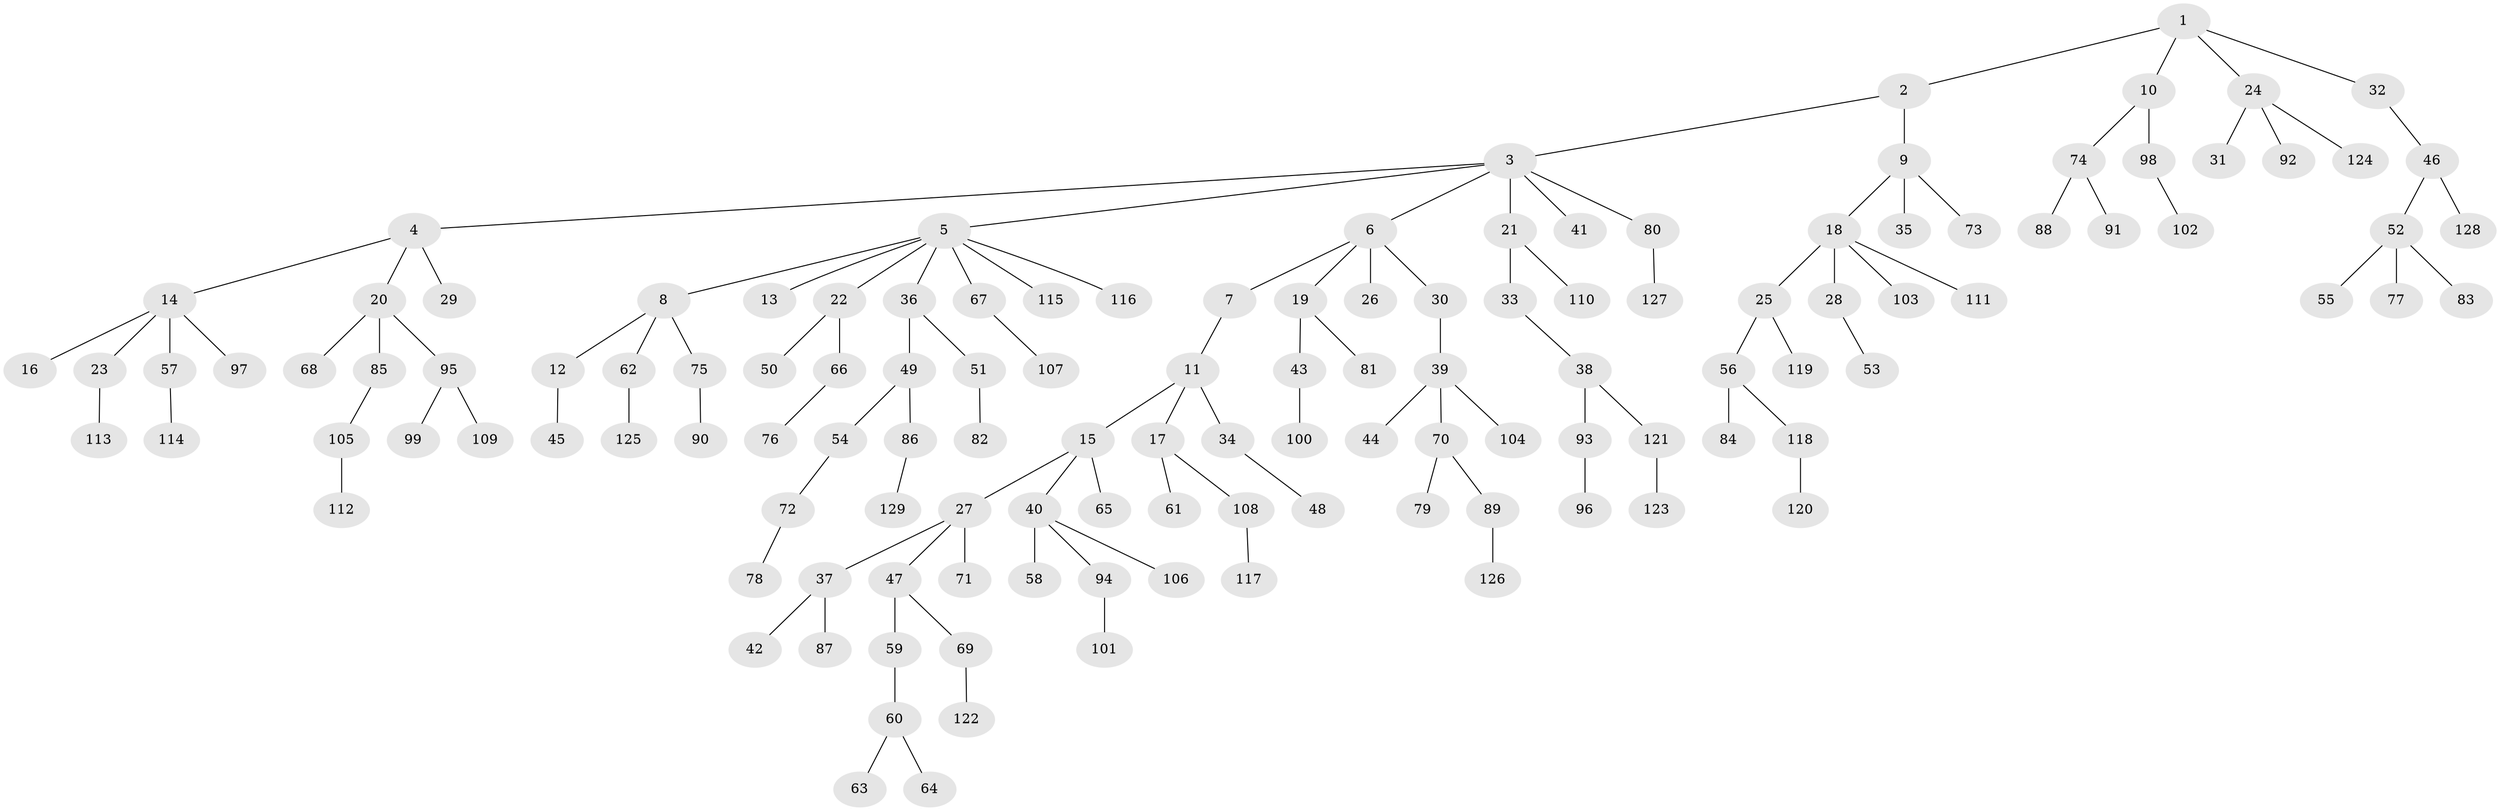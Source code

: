 // coarse degree distribution, {5: 0.03529411764705882, 3: 0.16470588235294117, 8: 0.011764705882352941, 9: 0.011764705882352941, 4: 0.047058823529411764, 6: 0.011764705882352941, 1: 0.5882352941176471, 2: 0.12941176470588237}
// Generated by graph-tools (version 1.1) at 2025/24/03/03/25 07:24:05]
// undirected, 129 vertices, 128 edges
graph export_dot {
graph [start="1"]
  node [color=gray90,style=filled];
  1;
  2;
  3;
  4;
  5;
  6;
  7;
  8;
  9;
  10;
  11;
  12;
  13;
  14;
  15;
  16;
  17;
  18;
  19;
  20;
  21;
  22;
  23;
  24;
  25;
  26;
  27;
  28;
  29;
  30;
  31;
  32;
  33;
  34;
  35;
  36;
  37;
  38;
  39;
  40;
  41;
  42;
  43;
  44;
  45;
  46;
  47;
  48;
  49;
  50;
  51;
  52;
  53;
  54;
  55;
  56;
  57;
  58;
  59;
  60;
  61;
  62;
  63;
  64;
  65;
  66;
  67;
  68;
  69;
  70;
  71;
  72;
  73;
  74;
  75;
  76;
  77;
  78;
  79;
  80;
  81;
  82;
  83;
  84;
  85;
  86;
  87;
  88;
  89;
  90;
  91;
  92;
  93;
  94;
  95;
  96;
  97;
  98;
  99;
  100;
  101;
  102;
  103;
  104;
  105;
  106;
  107;
  108;
  109;
  110;
  111;
  112;
  113;
  114;
  115;
  116;
  117;
  118;
  119;
  120;
  121;
  122;
  123;
  124;
  125;
  126;
  127;
  128;
  129;
  1 -- 2;
  1 -- 10;
  1 -- 24;
  1 -- 32;
  2 -- 3;
  2 -- 9;
  3 -- 4;
  3 -- 5;
  3 -- 6;
  3 -- 21;
  3 -- 41;
  3 -- 80;
  4 -- 14;
  4 -- 20;
  4 -- 29;
  5 -- 8;
  5 -- 13;
  5 -- 22;
  5 -- 36;
  5 -- 67;
  5 -- 115;
  5 -- 116;
  6 -- 7;
  6 -- 19;
  6 -- 26;
  6 -- 30;
  7 -- 11;
  8 -- 12;
  8 -- 62;
  8 -- 75;
  9 -- 18;
  9 -- 35;
  9 -- 73;
  10 -- 74;
  10 -- 98;
  11 -- 15;
  11 -- 17;
  11 -- 34;
  12 -- 45;
  14 -- 16;
  14 -- 23;
  14 -- 57;
  14 -- 97;
  15 -- 27;
  15 -- 40;
  15 -- 65;
  17 -- 61;
  17 -- 108;
  18 -- 25;
  18 -- 28;
  18 -- 103;
  18 -- 111;
  19 -- 43;
  19 -- 81;
  20 -- 68;
  20 -- 85;
  20 -- 95;
  21 -- 33;
  21 -- 110;
  22 -- 50;
  22 -- 66;
  23 -- 113;
  24 -- 31;
  24 -- 92;
  24 -- 124;
  25 -- 56;
  25 -- 119;
  27 -- 37;
  27 -- 47;
  27 -- 71;
  28 -- 53;
  30 -- 39;
  32 -- 46;
  33 -- 38;
  34 -- 48;
  36 -- 49;
  36 -- 51;
  37 -- 42;
  37 -- 87;
  38 -- 93;
  38 -- 121;
  39 -- 44;
  39 -- 70;
  39 -- 104;
  40 -- 58;
  40 -- 94;
  40 -- 106;
  43 -- 100;
  46 -- 52;
  46 -- 128;
  47 -- 59;
  47 -- 69;
  49 -- 54;
  49 -- 86;
  51 -- 82;
  52 -- 55;
  52 -- 77;
  52 -- 83;
  54 -- 72;
  56 -- 84;
  56 -- 118;
  57 -- 114;
  59 -- 60;
  60 -- 63;
  60 -- 64;
  62 -- 125;
  66 -- 76;
  67 -- 107;
  69 -- 122;
  70 -- 79;
  70 -- 89;
  72 -- 78;
  74 -- 88;
  74 -- 91;
  75 -- 90;
  80 -- 127;
  85 -- 105;
  86 -- 129;
  89 -- 126;
  93 -- 96;
  94 -- 101;
  95 -- 99;
  95 -- 109;
  98 -- 102;
  105 -- 112;
  108 -- 117;
  118 -- 120;
  121 -- 123;
}
